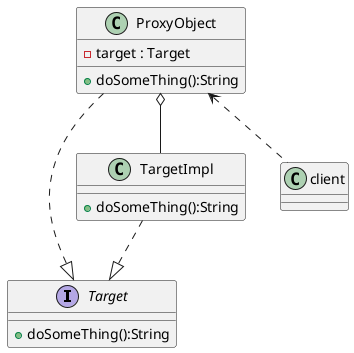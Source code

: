 @startuml
interface Target {
    + doSomeThing():String
}
class TargetImpl {
    + doSomeThing():String
}
class ProxyObject {
    - target : Target
    + doSomeThing():String
}
class client

TargetImpl ..|> Target
ProxyObject ..|> Target
ProxyObject o-- TargetImpl
ProxyObject<.. client
@enduml